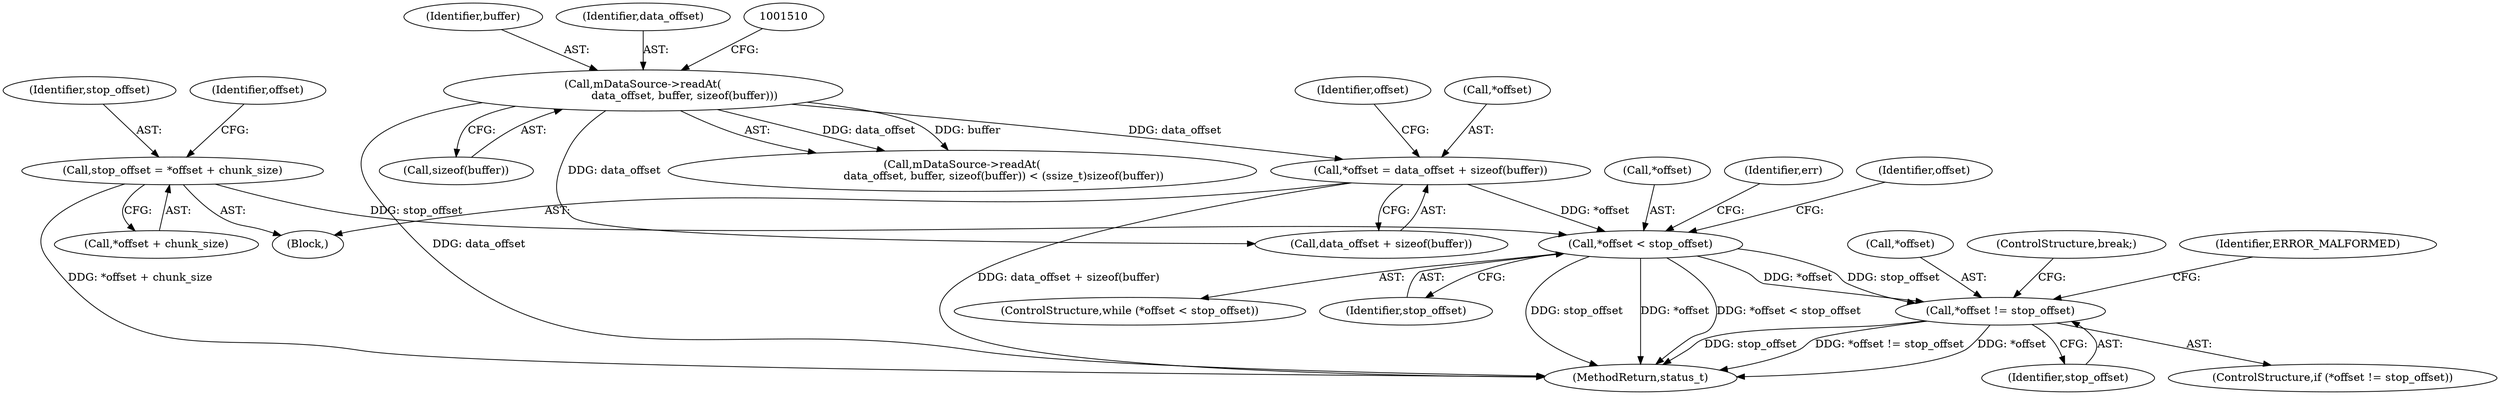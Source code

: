 digraph "0_Android_6fe85f7e15203e48df2cc3e8e1c4bc6ad49dc968@pointer" {
"1001617" [label="(Call,*offset != stop_offset)"];
"1001596" [label="(Call,*offset < stop_offset)"];
"1001588" [label="(Call,*offset = data_offset + sizeof(buffer))"];
"1001504" [label="(Call,mDataSource->readAt(\n                        data_offset, buffer, sizeof(buffer)))"];
"1001582" [label="(Call,stop_offset = *offset + chunk_size)"];
"1001506" [label="(Identifier,buffer)"];
"1001504" [label="(Call,mDataSource->readAt(\n                        data_offset, buffer, sizeof(buffer)))"];
"1001490" [label="(Block,)"];
"1001597" [label="(Call,*offset)"];
"1002927" [label="(MethodReturn,status_t)"];
"1001620" [label="(Identifier,stop_offset)"];
"1001618" [label="(Call,*offset)"];
"1001505" [label="(Identifier,data_offset)"];
"1001507" [label="(Call,sizeof(buffer))"];
"1001598" [label="(Identifier,offset)"];
"1001616" [label="(ControlStructure,if (*offset != stop_offset))"];
"1001582" [label="(Call,stop_offset = *offset + chunk_size)"];
"1001599" [label="(Identifier,stop_offset)"];
"1001617" [label="(Call,*offset != stop_offset)"];
"1001603" [label="(Identifier,err)"];
"1001589" [label="(Call,*offset)"];
"1001583" [label="(Identifier,stop_offset)"];
"1001590" [label="(Identifier,offset)"];
"1001595" [label="(ControlStructure,while (*offset < stop_offset))"];
"1001624" [label="(ControlStructure,break;)"];
"1001588" [label="(Call,*offset = data_offset + sizeof(buffer))"];
"1001591" [label="(Call,data_offset + sizeof(buffer))"];
"1001619" [label="(Identifier,offset)"];
"1001584" [label="(Call,*offset + chunk_size)"];
"1001503" [label="(Call,mDataSource->readAt(\n                        data_offset, buffer, sizeof(buffer)) < (ssize_t)sizeof(buffer))"];
"1001596" [label="(Call,*offset < stop_offset)"];
"1001623" [label="(Identifier,ERROR_MALFORMED)"];
"1001617" -> "1001616"  [label="AST: "];
"1001617" -> "1001620"  [label="CFG: "];
"1001618" -> "1001617"  [label="AST: "];
"1001620" -> "1001617"  [label="AST: "];
"1001623" -> "1001617"  [label="CFG: "];
"1001624" -> "1001617"  [label="CFG: "];
"1001617" -> "1002927"  [label="DDG: stop_offset"];
"1001617" -> "1002927"  [label="DDG: *offset != stop_offset"];
"1001617" -> "1002927"  [label="DDG: *offset"];
"1001596" -> "1001617"  [label="DDG: *offset"];
"1001596" -> "1001617"  [label="DDG: stop_offset"];
"1001596" -> "1001595"  [label="AST: "];
"1001596" -> "1001599"  [label="CFG: "];
"1001597" -> "1001596"  [label="AST: "];
"1001599" -> "1001596"  [label="AST: "];
"1001603" -> "1001596"  [label="CFG: "];
"1001619" -> "1001596"  [label="CFG: "];
"1001596" -> "1002927"  [label="DDG: stop_offset"];
"1001596" -> "1002927"  [label="DDG: *offset"];
"1001596" -> "1002927"  [label="DDG: *offset < stop_offset"];
"1001588" -> "1001596"  [label="DDG: *offset"];
"1001582" -> "1001596"  [label="DDG: stop_offset"];
"1001588" -> "1001490"  [label="AST: "];
"1001588" -> "1001591"  [label="CFG: "];
"1001589" -> "1001588"  [label="AST: "];
"1001591" -> "1001588"  [label="AST: "];
"1001598" -> "1001588"  [label="CFG: "];
"1001588" -> "1002927"  [label="DDG: data_offset + sizeof(buffer)"];
"1001504" -> "1001588"  [label="DDG: data_offset"];
"1001504" -> "1001503"  [label="AST: "];
"1001504" -> "1001507"  [label="CFG: "];
"1001505" -> "1001504"  [label="AST: "];
"1001506" -> "1001504"  [label="AST: "];
"1001507" -> "1001504"  [label="AST: "];
"1001510" -> "1001504"  [label="CFG: "];
"1001504" -> "1002927"  [label="DDG: data_offset"];
"1001504" -> "1001503"  [label="DDG: data_offset"];
"1001504" -> "1001503"  [label="DDG: buffer"];
"1001504" -> "1001591"  [label="DDG: data_offset"];
"1001582" -> "1001490"  [label="AST: "];
"1001582" -> "1001584"  [label="CFG: "];
"1001583" -> "1001582"  [label="AST: "];
"1001584" -> "1001582"  [label="AST: "];
"1001590" -> "1001582"  [label="CFG: "];
"1001582" -> "1002927"  [label="DDG: *offset + chunk_size"];
}
